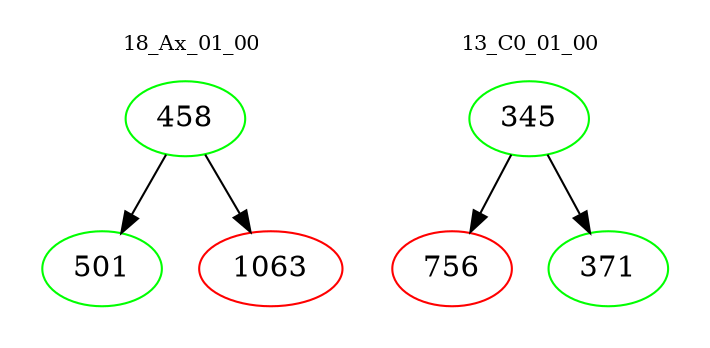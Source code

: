 digraph{
subgraph cluster_0 {
color = white
label = "18_Ax_01_00";
fontsize=10;
T0_458 [label="458", color="green"]
T0_458 -> T0_501 [color="black"]
T0_501 [label="501", color="green"]
T0_458 -> T0_1063 [color="black"]
T0_1063 [label="1063", color="red"]
}
subgraph cluster_1 {
color = white
label = "13_C0_01_00";
fontsize=10;
T1_345 [label="345", color="green"]
T1_345 -> T1_756 [color="black"]
T1_756 [label="756", color="red"]
T1_345 -> T1_371 [color="black"]
T1_371 [label="371", color="green"]
}
}
